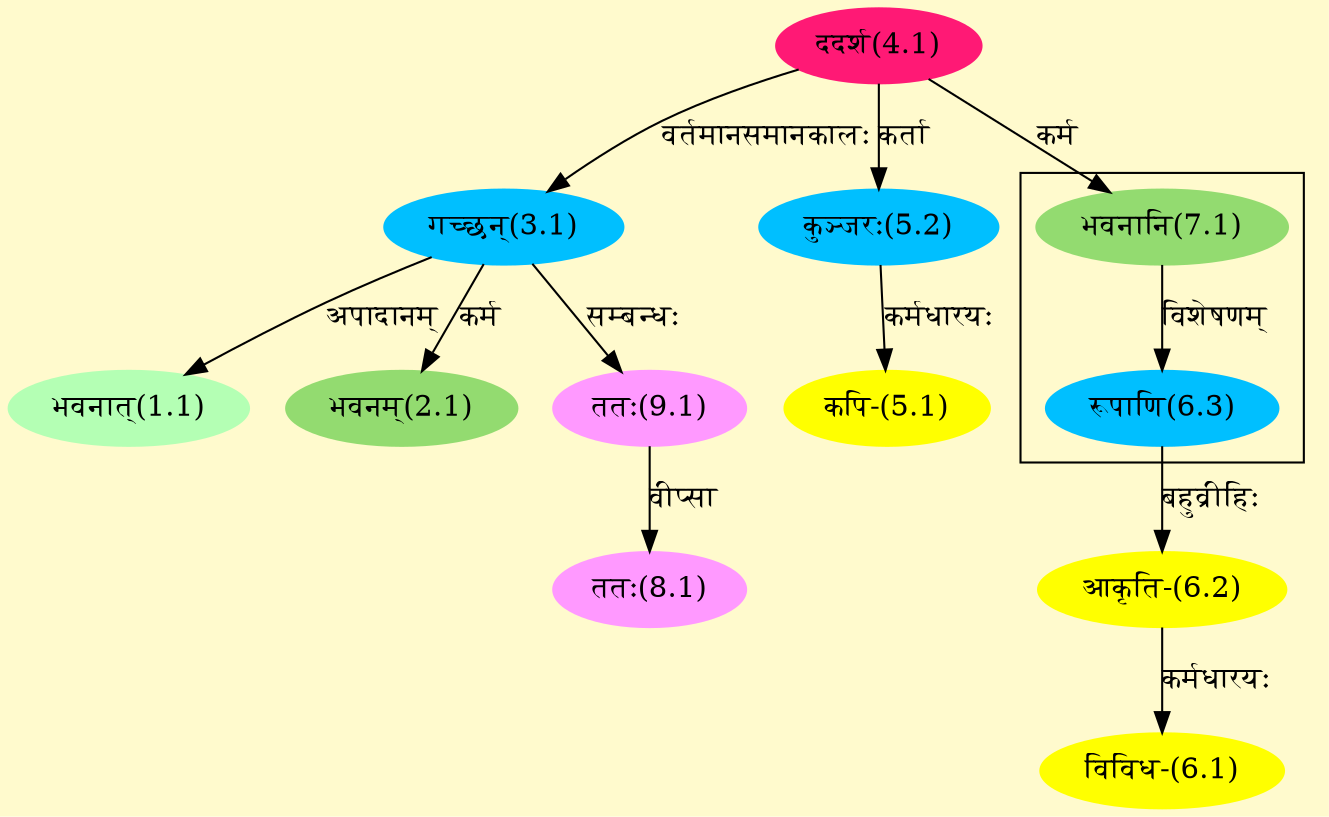 digraph G{
rankdir=BT;
 compound=true;
 bgcolor="lemonchiffon1";

subgraph cluster_1{
Node6_3 [style=filled, color="#00BFFF" label = "रूपाणि(6.3)"]
Node7_1 [style=filled, color="#93DB70" label = "भवनानि(7.1)"]

}
Node1_1 [style=filled, color="#B4FFB4" label = "भवनात्(1.1)"]
Node3_1 [style=filled, color="#00BFFF" label = "गच्छन्(3.1)"]
Node2_1 [style=filled, color="#93DB70" label = "भवनम्(2.1)"]
Node4_1 [style=filled, color="#FF1975" label = "ददर्श(4.1)"]
Node [style=filled, color="" label = "()"]
Node5_1 [style=filled, color="#FFFF00" label = "कपि-(5.1)"]
Node5_2 [style=filled, color="#00BFFF" label = "कुञ्जरः(5.2)"]
Node6_1 [style=filled, color="#FFFF00" label = "विविध-(6.1)"]
Node6_2 [style=filled, color="#FFFF00" label = "आकृति-(6.2)"]
Node6_3 [style=filled, color="#00BFFF" label = "रूपाणि(6.3)"]
Node7_1 [style=filled, color="#93DB70" label = "भवनानि(7.1)"]
Node8_1 [style=filled, color="#FF99FF" label = "ततः(8.1)"]
Node9_1 [style=filled, color="#FF99FF" label = "ततः(9.1)"]
/* Start of Relations section */

Node1_1 -> Node3_1 [  label="अपादानम्"  dir="back" ]
Node2_1 -> Node3_1 [  label="कर्म"  dir="back" ]
Node3_1 -> Node4_1 [  label="वर्तमानसमानकालः"  dir="back" ]
Node5_1 -> Node5_2 [  label="कर्मधारयः"  dir="back" ]
Node5_2 -> Node4_1 [  label="कर्ता"  dir="back" ]
Node6_1 -> Node6_2 [  label="कर्मधारयः"  dir="back" ]
Node6_2 -> Node6_3 [  label="बहुव्रीहिः"  dir="back" ]
Node6_3 -> Node7_1 [  label="विशेषणम्"  dir="back" ]
Node7_1 -> Node4_1 [  label="कर्म"  dir="back" ]
Node8_1 -> Node9_1 [  label="वीप्सा"  dir="back" ]
Node9_1 -> Node3_1 [  label="सम्बन्धः"  dir="back" ]
}
